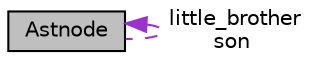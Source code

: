 digraph "Astnode"
{
 // LATEX_PDF_SIZE
  edge [fontname="Helvetica",fontsize="10",labelfontname="Helvetica",labelfontsize="10"];
  node [fontname="Helvetica",fontsize="10",shape=record];
  Node1 [label="Astnode",height=0.2,width=0.4,color="black", fillcolor="grey75", style="filled", fontcolor="black",tooltip="Structure représentant un noeud d'arbre de syntaxe abstraite (AST)."];
  Node1 -> Node1 [dir="back",color="darkorchid3",fontsize="10",style="dashed",label=" little_brother\nson" ,fontname="Helvetica"];
}
